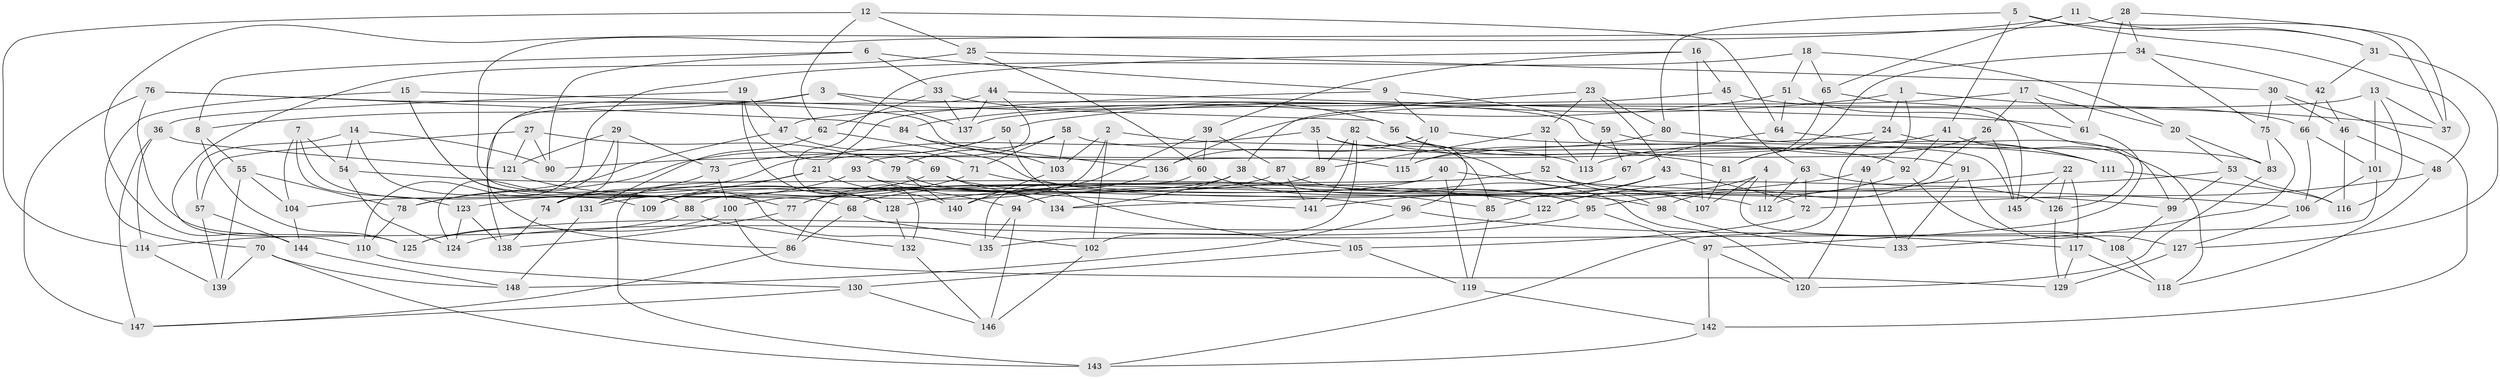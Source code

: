 // Generated by graph-tools (version 1.1) at 2025/38/03/09/25 02:38:04]
// undirected, 148 vertices, 296 edges
graph export_dot {
graph [start="1"]
  node [color=gray90,style=filled];
  1;
  2;
  3;
  4;
  5;
  6;
  7;
  8;
  9;
  10;
  11;
  12;
  13;
  14;
  15;
  16;
  17;
  18;
  19;
  20;
  21;
  22;
  23;
  24;
  25;
  26;
  27;
  28;
  29;
  30;
  31;
  32;
  33;
  34;
  35;
  36;
  37;
  38;
  39;
  40;
  41;
  42;
  43;
  44;
  45;
  46;
  47;
  48;
  49;
  50;
  51;
  52;
  53;
  54;
  55;
  56;
  57;
  58;
  59;
  60;
  61;
  62;
  63;
  64;
  65;
  66;
  67;
  68;
  69;
  70;
  71;
  72;
  73;
  74;
  75;
  76;
  77;
  78;
  79;
  80;
  81;
  82;
  83;
  84;
  85;
  86;
  87;
  88;
  89;
  90;
  91;
  92;
  93;
  94;
  95;
  96;
  97;
  98;
  99;
  100;
  101;
  102;
  103;
  104;
  105;
  106;
  107;
  108;
  109;
  110;
  111;
  112;
  113;
  114;
  115;
  116;
  117;
  118;
  119;
  120;
  121;
  122;
  123;
  124;
  125;
  126;
  127;
  128;
  129;
  130;
  131;
  132;
  133;
  134;
  135;
  136;
  137;
  138;
  139;
  140;
  141;
  142;
  143;
  144;
  145;
  146;
  147;
  148;
  1 -- 37;
  1 -- 49;
  1 -- 50;
  1 -- 24;
  2 -- 102;
  2 -- 100;
  2 -- 103;
  2 -- 113;
  3 -- 86;
  3 -- 137;
  3 -- 8;
  3 -- 91;
  4 -- 112;
  4 -- 108;
  4 -- 122;
  4 -- 107;
  5 -- 41;
  5 -- 31;
  5 -- 80;
  5 -- 48;
  6 -- 8;
  6 -- 33;
  6 -- 9;
  6 -- 90;
  7 -- 109;
  7 -- 104;
  7 -- 54;
  7 -- 123;
  8 -- 125;
  8 -- 55;
  9 -- 10;
  9 -- 59;
  9 -- 21;
  10 -- 115;
  10 -- 136;
  10 -- 92;
  11 -- 37;
  11 -- 65;
  11 -- 31;
  11 -- 144;
  12 -- 25;
  12 -- 62;
  12 -- 114;
  12 -- 64;
  13 -- 101;
  13 -- 137;
  13 -- 116;
  13 -- 37;
  14 -- 88;
  14 -- 90;
  14 -- 57;
  14 -- 54;
  15 -- 135;
  15 -- 56;
  15 -- 70;
  15 -- 77;
  16 -- 39;
  16 -- 132;
  16 -- 107;
  16 -- 45;
  17 -- 20;
  17 -- 26;
  17 -- 61;
  17 -- 136;
  18 -- 110;
  18 -- 20;
  18 -- 51;
  18 -- 65;
  19 -- 128;
  19 -- 69;
  19 -- 36;
  19 -- 47;
  20 -- 53;
  20 -- 83;
  21 -- 140;
  21 -- 109;
  21 -- 143;
  22 -- 126;
  22 -- 145;
  22 -- 117;
  22 -- 122;
  23 -- 80;
  23 -- 43;
  23 -- 38;
  23 -- 32;
  24 -- 143;
  24 -- 126;
  24 -- 115;
  25 -- 60;
  25 -- 30;
  25 -- 110;
  26 -- 98;
  26 -- 113;
  26 -- 145;
  27 -- 79;
  27 -- 57;
  27 -- 90;
  27 -- 121;
  28 -- 68;
  28 -- 37;
  28 -- 34;
  28 -- 61;
  29 -- 124;
  29 -- 74;
  29 -- 73;
  29 -- 121;
  30 -- 142;
  30 -- 46;
  30 -- 75;
  31 -- 127;
  31 -- 42;
  32 -- 52;
  32 -- 113;
  32 -- 89;
  33 -- 62;
  33 -- 137;
  33 -- 56;
  34 -- 75;
  34 -- 42;
  34 -- 81;
  35 -- 131;
  35 -- 89;
  35 -- 85;
  35 -- 111;
  36 -- 114;
  36 -- 121;
  36 -- 147;
  38 -- 74;
  38 -- 134;
  38 -- 95;
  39 -- 87;
  39 -- 60;
  39 -- 77;
  40 -- 119;
  40 -- 106;
  40 -- 77;
  40 -- 86;
  41 -- 92;
  41 -- 90;
  41 -- 118;
  42 -- 46;
  42 -- 66;
  43 -- 72;
  43 -- 85;
  43 -- 141;
  44 -- 138;
  44 -- 61;
  44 -- 93;
  44 -- 137;
  45 -- 63;
  45 -- 66;
  45 -- 47;
  46 -- 116;
  46 -- 48;
  47 -- 78;
  47 -- 71;
  48 -- 118;
  48 -- 72;
  49 -- 133;
  49 -- 128;
  49 -- 120;
  50 -- 78;
  50 -- 105;
  50 -- 73;
  51 -- 64;
  51 -- 84;
  51 -- 99;
  52 -- 99;
  52 -- 98;
  52 -- 88;
  53 -- 134;
  53 -- 116;
  53 -- 99;
  54 -- 122;
  54 -- 124;
  55 -- 78;
  55 -- 104;
  55 -- 139;
  56 -- 81;
  56 -- 96;
  57 -- 139;
  57 -- 144;
  58 -- 83;
  58 -- 79;
  58 -- 103;
  58 -- 71;
  59 -- 145;
  59 -- 67;
  59 -- 113;
  60 -- 85;
  60 -- 135;
  61 -- 97;
  62 -- 131;
  62 -- 112;
  63 -- 126;
  63 -- 112;
  63 -- 72;
  64 -- 111;
  64 -- 67;
  65 -- 81;
  65 -- 145;
  66 -- 106;
  66 -- 101;
  67 -- 94;
  67 -- 68;
  68 -- 86;
  68 -- 102;
  69 -- 134;
  69 -- 96;
  69 -- 109;
  70 -- 148;
  70 -- 143;
  70 -- 139;
  71 -- 131;
  71 -- 98;
  72 -- 105;
  73 -- 74;
  73 -- 100;
  74 -- 138;
  75 -- 83;
  75 -- 133;
  76 -- 147;
  76 -- 125;
  76 -- 84;
  76 -- 115;
  77 -- 138;
  78 -- 110;
  79 -- 140;
  79 -- 134;
  80 -- 115;
  80 -- 111;
  81 -- 107;
  82 -- 141;
  82 -- 89;
  82 -- 102;
  82 -- 107;
  83 -- 120;
  84 -- 136;
  84 -- 103;
  85 -- 119;
  86 -- 147;
  87 -- 120;
  87 -- 141;
  87 -- 109;
  88 -- 132;
  88 -- 114;
  89 -- 104;
  91 -- 112;
  91 -- 127;
  91 -- 133;
  92 -- 95;
  92 -- 108;
  93 -- 94;
  93 -- 141;
  93 -- 123;
  94 -- 135;
  94 -- 146;
  95 -- 97;
  95 -- 124;
  96 -- 117;
  96 -- 148;
  97 -- 120;
  97 -- 142;
  98 -- 133;
  99 -- 108;
  100 -- 129;
  100 -- 125;
  101 -- 106;
  101 -- 135;
  102 -- 146;
  103 -- 140;
  104 -- 144;
  105 -- 119;
  105 -- 130;
  106 -- 127;
  108 -- 118;
  110 -- 130;
  111 -- 116;
  114 -- 139;
  117 -- 129;
  117 -- 118;
  119 -- 142;
  121 -- 128;
  122 -- 125;
  123 -- 124;
  123 -- 138;
  126 -- 129;
  127 -- 129;
  128 -- 132;
  130 -- 146;
  130 -- 147;
  131 -- 148;
  132 -- 146;
  136 -- 140;
  142 -- 143;
  144 -- 148;
}

